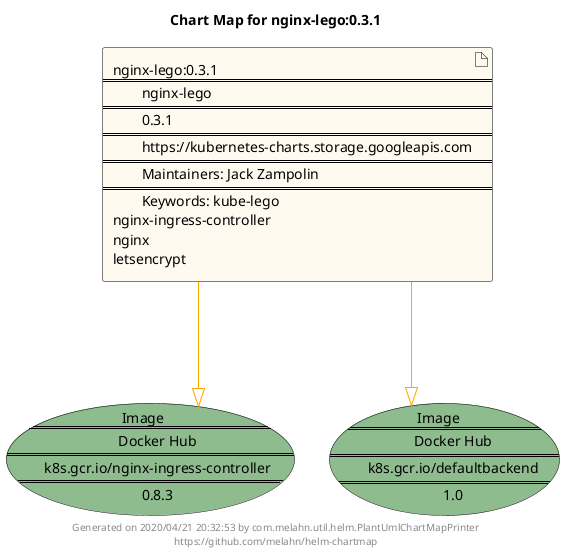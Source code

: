 @startuml
skinparam linetype ortho
skinparam backgroundColor white
skinparam usecaseBorderColor black
skinparam usecaseArrowColor LightSlateGray
skinparam artifactBorderColor black
skinparam artifactArrowColor LightSlateGray

title Chart Map for nginx-lego:0.3.1

'There is one referenced Helm Chart
artifact "nginx-lego:0.3.1\n====\n\tnginx-lego\n====\n\t0.3.1\n====\n\thttps://kubernetes-charts.storage.googleapis.com\n====\n\tMaintainers: Jack Zampolin\n====\n\tKeywords: kube-lego\nnginx-ingress-controller\nnginx\nletsencrypt" as nginx_lego_0_3_1 #FloralWhite

'There are 2 referenced Docker Images
usecase "Image\n====\n\tDocker Hub\n====\n\tk8s.gcr.io/nginx-ingress-controller\n====\n\t0.8.3" as k8s_gcr_io_nginx_ingress_controller_0_8_3 #DarkSeaGreen
usecase "Image\n====\n\tDocker Hub\n====\n\tk8s.gcr.io/defaultbackend\n====\n\t1.0" as k8s_gcr_io_defaultbackend_1_0 #DarkSeaGreen

'Chart Dependencies
nginx_lego_0_3_1--[#orange]-|>k8s_gcr_io_defaultbackend_1_0
nginx_lego_0_3_1--[#orange]-|>k8s_gcr_io_nginx_ingress_controller_0_8_3

center footer Generated on 2020/04/21 20:32:53 by com.melahn.util.helm.PlantUmlChartMapPrinter\nhttps://github.com/melahn/helm-chartmap
@enduml
